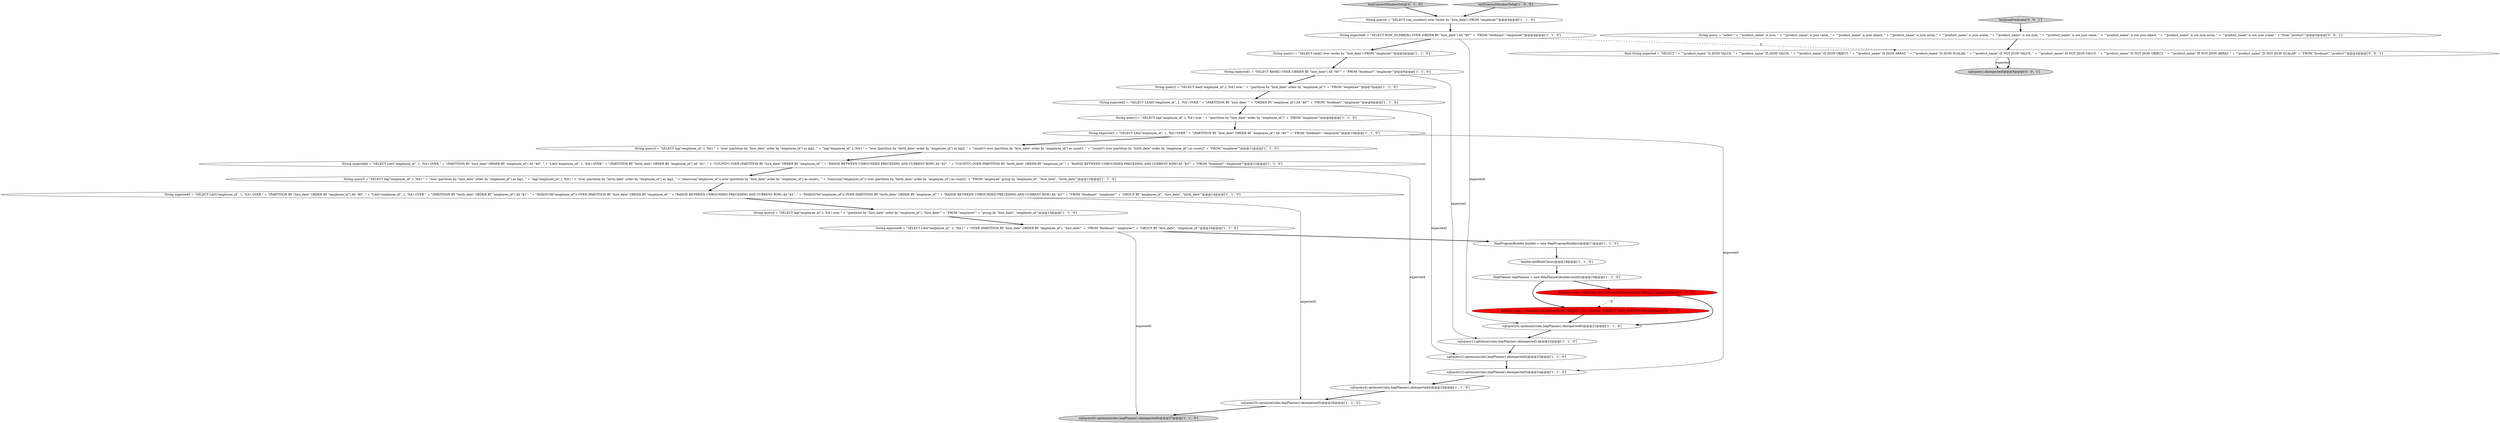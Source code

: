 digraph {
21 [style = filled, label = "String query6 = \"SELECT lag(\"employee_id\",1,'NA') over \" + \"(partition by \"hire_date\" order by \"employee_id\"), \"hire_date\"\" + \"FROM \"employee\"\" + \"group by \"hire_date\", \"employee_id\"\"@@@15@@@['1', '1', '0']", fillcolor = white, shape = ellipse image = "AAA0AAABBB1BBB"];
30 [style = filled, label = "testJsonPredicate['0', '0', '1']", fillcolor = lightgray, shape = diamond image = "AAA0AAABBB3BBB"];
3 [style = filled, label = "String query0 = \"SELECT row_number() over (order by \"hire_date\") FROM \"employee\"\"@@@3@@@['1', '1', '0']", fillcolor = white, shape = ellipse image = "AAA0AAABBB1BBB"];
13 [style = filled, label = "String expected4 = \"SELECT LAG(\"employee_id\", 1, 'NA') OVER \" + \"(PARTITION BY \"hire_date\" ORDER BY \"employee_id\") AS \"$0\", \" + \"LAG(\"employee_id\", 1, 'NA') OVER \" + \"(PARTITION BY \"birth_date\" ORDER BY \"employee_id\") AS \"$1\", \" + \"COUNT(*) OVER (PARTITION BY \"hire_date\" ORDER BY \"employee_id\" \" + \"RANGE BETWEEN UNBOUNDED PRECEDING AND CURRENT ROW) AS \"$2\", \" + \"COUNT(*) OVER (PARTITION BY \"birth_date\" ORDER BY \"employee_id\" \" + \"RANGE BETWEEN UNBOUNDED PRECEDING AND CURRENT ROW) AS \"$3\"\" + \"FROM \"foodmart\".\"employee\"\"@@@12@@@['1', '1', '0']", fillcolor = white, shape = ellipse image = "AAA0AAABBB1BBB"];
12 [style = filled, label = "String query1 = \"SELECT rank() over (order by \"hire_date\") FROM \"employee\"\"@@@5@@@['1', '1', '0']", fillcolor = white, shape = ellipse image = "AAA0AAABBB1BBB"];
7 [style = filled, label = "String expected1 = \"SELECT RANK() OVER (ORDER BY \"hire_date\") AS \"$0\"\" + \"FROM \"foodmart\".\"employee\"\"@@@6@@@['1', '1', '0']", fillcolor = white, shape = ellipse image = "AAA0AAABBB1BBB"];
27 [style = filled, label = "testConvertWindowToSql['0', '1', '0']", fillcolor = lightgray, shape = diamond image = "AAA0AAABBB2BBB"];
4 [style = filled, label = "String expected5 = \"SELECT LAG(\"employee_id\", 1, 'NA') OVER \" + \"(PARTITION BY \"hire_date\" ORDER BY \"employee_id\") AS \"$0\", \" + \"LAG(\"employee_id\", 1, 'NA') OVER \" + \"(PARTITION BY \"birth_date\" ORDER BY \"employee_id\") AS \"$1\", \" + \"MAX(SUM(\"employee_id\")) OVER (PARTITION BY \"hire_date\" ORDER BY \"employee_id\" \" + \"RANGE BETWEEN UNBOUNDED PRECEDING AND CURRENT ROW) AS \"$2\", \" + \"MAX(SUM(\"employee_id\")) OVER (PARTITION BY \"birth_date\" ORDER BY \"employee_id\" \" + \"RANGE BETWEEN UNBOUNDED PRECEDING AND CURRENT ROW) AS \"$3\"\" + \"FROM \"foodmart\".\"employee\"\" + \"GROUP BY \"employee_id\", \"hire_date\", \"birth_date\"\"@@@14@@@['1', '1', '0']", fillcolor = white, shape = ellipse image = "AAA0AAABBB1BBB"];
18 [style = filled, label = "String query4 = \"SELECT lag(\"employee_id\",1,'NA') \" + \"over (partition by \"hire_date\" order by \"employee_id\") as lag1, \" + \"lag(\"employee_id\",1,'NA') \" + \"over (partition by \"birth_date\" order by \"employee_id\") as lag2, \" + \"count(*) over (partition by \"hire_date\" order by \"employee_id\") as count1, \" + \"count(*) over (partition by \"birth_date\" order by \"employee_id\") as count2\" + \"FROM \"employee\"\"@@@11@@@['1', '1', '0']", fillcolor = white, shape = ellipse image = "AAA0AAABBB1BBB"];
9 [style = filled, label = "String query5 = \"SELECT lag(\"employee_id\",1,'NA') \" + \"over (partition by \"hire_date\" order by \"employee_id\") as lag1, \" + \"lag(\"employee_id\",1,'NA') \" + \"over (partition by \"birth_date\" order by \"employee_id\") as lag2, \" + \"max(sum(\"employee_id\")) over (partition by \"hire_date\" order by \"employee_id\") as count1, \" + \"max(sum(\"employee_id\")) over (partition by \"birth_date\" order by \"employee_id\") as count2\" + \"FROM \"employee\" group by \"employee_id\", \"hire_date\", \"birth_date\"\"@@@13@@@['1', '1', '0']", fillcolor = white, shape = ellipse image = "AAA0AAABBB1BBB"];
22 [style = filled, label = "HepProgramBuilder builder = new HepProgramBuilder()@@@17@@@['1', '1', '0']", fillcolor = white, shape = ellipse image = "AAA0AAABBB1BBB"];
28 [style = filled, label = "sql(query).ok(expected)@@@5@@@['0', '0', '1']", fillcolor = lightgray, shape = ellipse image = "AAA0AAABBB3BBB"];
1 [style = filled, label = "HepPlanner hepPlanner = new HepPlanner(builder.build())@@@19@@@['1', '1', '0']", fillcolor = white, shape = ellipse image = "AAA0AAABBB1BBB"];
29 [style = filled, label = "String query = \"select \" + \"\"product_name\" is json, \" + \"\"product_name\" is json value, \" + \"\"product_name\" is json object, \" + \"\"product_name\" is json array, \" + \"\"product_name\" is json scalar, \" + \"\"product_name\" is not json, \" + \"\"product_name\" is not json value, \" + \"\"product_name\" is not json object, \" + \"\"product_name\" is not json array, \" + \"\"product_name\" is not json scalar \" + \"from \"product\"\"@@@3@@@['0', '0', '1']", fillcolor = white, shape = ellipse image = "AAA0AAABBB3BBB"];
31 [style = filled, label = "final String expected = \"SELECT \" + \"\"product_name\" IS JSON VALUE, \" + \"\"product_name\" IS JSON VALUE, \" + \"\"product_name\" IS JSON OBJECT, \" + \"\"product_name\" IS JSON ARRAY, \" + \"\"product_name\" IS JSON SCALAR, \" + \"\"product_name\" IS NOT JSON VALUE, \" + \"\"product_name\" IS NOT JSON VALUE, \" + \"\"product_name\" IS NOT JSON OBJECT, \" + \"\"product_name\" IS NOT JSON ARRAY, \" + \"\"product_name\" IS NOT JSON SCALAR\" + \"FROM \"foodmart\".\"product\"\"@@@4@@@['0', '0', '1']", fillcolor = white, shape = ellipse image = "AAA0AAABBB3BBB"];
10 [style = filled, label = "String expected6 = \"SELECT LAG(\"employee_id\", 1, 'NA') \" + \"OVER (PARTITION BY \"hire_date\" ORDER BY \"employee_id\"), \"hire_date\"\" + \"FROM \"foodmart\".\"employee\"\" + \"GROUP BY \"hire_date\", \"employee_id\"\"@@@16@@@['1', '1', '0']", fillcolor = white, shape = ellipse image = "AAA0AAABBB1BBB"];
14 [style = filled, label = "String expected0 = \"SELECT ROW_NUMBER() OVER (ORDER BY \"hire_date\") AS \"$0\"\" + \"FROM \"foodmart\".\"employee\"\"@@@4@@@['1', '1', '0']", fillcolor = white, shape = ellipse image = "AAA0AAABBB1BBB"];
17 [style = filled, label = "sql(query3).optimize(rules,hepPlanner).ok(expected3)@@@24@@@['1', '1', '0']", fillcolor = white, shape = ellipse image = "AAA0AAABBB1BBB"];
24 [style = filled, label = "String query2 = \"SELECT lead(\"employee_id\",1,'NA') over \" + \"(partition by \"hire_date\" order by \"employee_id\")\" + \"FROM \"employee\"\"@@@7@@@['1', '1', '0']", fillcolor = white, shape = ellipse image = "AAA0AAABBB1BBB"];
0 [style = filled, label = "String expected2 = \"SELECT LEAD(\"employee_id\", 1, 'NA') OVER \" + \"(PARTITION BY \"hire_date\" \" + \"ORDER BY \"employee_id\") AS \"$0\"\" + \"FROM \"foodmart\".\"employee\"\"@@@8@@@['1', '1', '0']", fillcolor = white, shape = ellipse image = "AAA0AAABBB1BBB"];
5 [style = filled, label = "sql(query5).optimize(rules,hepPlanner).ok(expected5)@@@26@@@['1', '1', '0']", fillcolor = white, shape = ellipse image = "AAA0AAABBB1BBB"];
26 [style = filled, label = "RuleSet rules = RuleSets.ofList(CoreRules.PROJECT_TO_LOGICAL_PROJECT_AND_WINDOW)@@@20@@@['0', '1', '0']", fillcolor = red, shape = ellipse image = "AAA1AAABBB2BBB"];
11 [style = filled, label = "String query3 = \"SELECT lag(\"employee_id\",1,'NA') over \" + \"(partition by \"hire_date\" order by \"employee_id\")\" + \"FROM \"employee\"\"@@@9@@@['1', '1', '0']", fillcolor = white, shape = ellipse image = "AAA0AAABBB1BBB"];
25 [style = filled, label = "RuleSet rules = RuleSets.ofList(ProjectToWindowRule.PROJECT)@@@20@@@['1', '0', '0']", fillcolor = red, shape = ellipse image = "AAA1AAABBB1BBB"];
19 [style = filled, label = "builder.addRuleClass()@@@18@@@['1', '1', '0']", fillcolor = white, shape = ellipse image = "AAA0AAABBB1BBB"];
23 [style = filled, label = "sql(query0).optimize(rules,hepPlanner).ok(expected0)@@@21@@@['1', '1', '0']", fillcolor = white, shape = ellipse image = "AAA0AAABBB1BBB"];
2 [style = filled, label = "sql(query1).optimize(rules,hepPlanner).ok(expected1)@@@22@@@['1', '1', '0']", fillcolor = white, shape = ellipse image = "AAA0AAABBB1BBB"];
6 [style = filled, label = "testConvertWindowToSql['1', '0', '0']", fillcolor = lightgray, shape = diamond image = "AAA0AAABBB1BBB"];
20 [style = filled, label = "sql(query6).optimize(rules,hepPlanner).ok(expected6)@@@27@@@['1', '1', '0']", fillcolor = lightgray, shape = ellipse image = "AAA0AAABBB1BBB"];
16 [style = filled, label = "sql(query2).optimize(rules,hepPlanner).ok(expected2)@@@23@@@['1', '1', '0']", fillcolor = white, shape = ellipse image = "AAA0AAABBB1BBB"];
15 [style = filled, label = "sql(query4).optimize(rules,hepPlanner).ok(expected4)@@@25@@@['1', '1', '0']", fillcolor = white, shape = ellipse image = "AAA0AAABBB1BBB"];
8 [style = filled, label = "String expected3 = \"SELECT LAG(\"employee_id\", 1, 'NA') OVER \" + \"(PARTITION BY \"hire_date\" ORDER BY \"employee_id\") AS \"$0\"\" + \"FROM \"foodmart\".\"employee\"\"@@@10@@@['1', '1', '0']", fillcolor = white, shape = ellipse image = "AAA0AAABBB1BBB"];
10->22 [style = bold, label=""];
6->3 [style = bold, label=""];
21->10 [style = bold, label=""];
14->31 [style = dashed, label="0"];
7->2 [style = solid, label="expected1"];
22->19 [style = bold, label=""];
5->20 [style = bold, label=""];
10->20 [style = solid, label="expected6"];
25->23 [style = bold, label=""];
24->0 [style = bold, label=""];
8->18 [style = bold, label=""];
13->15 [style = solid, label="expected4"];
25->26 [style = dashed, label="0"];
9->4 [style = bold, label=""];
29->31 [style = bold, label=""];
3->14 [style = bold, label=""];
27->3 [style = bold, label=""];
4->21 [style = bold, label=""];
0->11 [style = bold, label=""];
8->17 [style = solid, label="expected3"];
16->17 [style = bold, label=""];
1->26 [style = bold, label=""];
30->29 [style = bold, label=""];
12->7 [style = bold, label=""];
15->5 [style = bold, label=""];
19->1 [style = bold, label=""];
7->24 [style = bold, label=""];
14->23 [style = solid, label="expected0"];
14->12 [style = bold, label=""];
26->23 [style = bold, label=""];
31->28 [style = solid, label="expected"];
17->15 [style = bold, label=""];
18->13 [style = bold, label=""];
11->8 [style = bold, label=""];
13->9 [style = bold, label=""];
23->2 [style = bold, label=""];
31->28 [style = bold, label=""];
4->5 [style = solid, label="expected5"];
0->16 [style = solid, label="expected2"];
1->25 [style = bold, label=""];
2->16 [style = bold, label=""];
}
